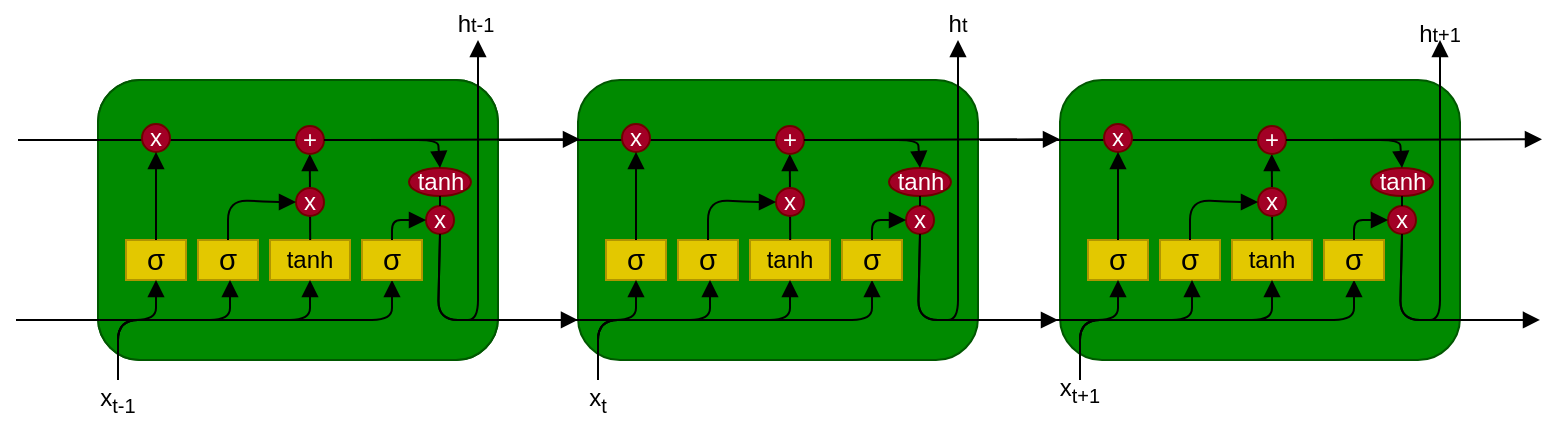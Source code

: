 <mxfile>
    <diagram id="69RqtxHt-V_hzP9CpBS5" name="Page-1">
        <mxGraphModel dx="1187" dy="697" grid="1" gridSize="10" guides="1" tooltips="1" connect="1" arrows="1" fold="1" page="1" pageScale="1" pageWidth="850" pageHeight="1100" math="0" shadow="0">
            <root>
                <mxCell id="0"/>
                <mxCell id="1" parent="0"/>
                <mxCell id="18" value="" style="rounded=1;whiteSpace=wrap;html=1;fillColor=#008a00;fontColor=#ffffff;strokeColor=#005700;" vertex="1" parent="1">
                    <mxGeometry x="290" y="260" width="200" height="140" as="geometry"/>
                </mxCell>
                <mxCell id="20" value="&lt;span style=&quot;font-size:11.0pt;line-height:107%;&lt;br/&gt;font-family:&amp;quot;Calibri&amp;quot;,sans-serif;mso-ascii-theme-font:minor-latin;mso-fareast-font-family:&lt;br/&gt;&amp;quot;Times New Roman&amp;quot;;mso-fareast-theme-font:minor-fareast;mso-hansi-theme-font:&lt;br/&gt;minor-latin;mso-bidi-theme-font:minor-latin;mso-ansi-language:EN-US;mso-fareast-language:&lt;br/&gt;EN-US;mso-bidi-language:AR-SA&quot;&gt;σ&lt;/span&gt;" style="rounded=0;whiteSpace=wrap;html=1;fillColor=#e3c800;fontColor=#000000;strokeColor=#B09500;" vertex="1" parent="18">
                    <mxGeometry x="50" y="80" width="30" height="20" as="geometry"/>
                </mxCell>
                <mxCell id="21" value="&lt;span style=&quot;font-size:11.0pt;line-height:107%;&lt;br/&gt;font-family:&amp;quot;Calibri&amp;quot;,sans-serif;mso-ascii-theme-font:minor-latin;mso-fareast-font-family:&lt;br/&gt;&amp;quot;Times New Roman&amp;quot;;mso-fareast-theme-font:minor-fareast;mso-hansi-theme-font:&lt;br/&gt;minor-latin;mso-bidi-theme-font:minor-latin;mso-ansi-language:EN-US;mso-fareast-language:&lt;br/&gt;EN-US;mso-bidi-language:AR-SA&quot;&gt;σ&lt;/span&gt;" style="rounded=0;whiteSpace=wrap;html=1;fillColor=#e3c800;fontColor=#000000;strokeColor=#B09500;" vertex="1" parent="18">
                    <mxGeometry x="14" y="80" width="30" height="20" as="geometry"/>
                </mxCell>
                <mxCell id="22" value="tanh" style="rounded=0;whiteSpace=wrap;html=1;fillColor=#e3c800;fontColor=#000000;strokeColor=#B09500;" vertex="1" parent="18">
                    <mxGeometry x="86.0" y="80" width="40" height="20" as="geometry"/>
                </mxCell>
                <mxCell id="46" value="" style="endArrow=block;html=1;startArrow=none;startFill=0;endFill=1;strokeColor=#000000;entryX=0.5;entryY=1;entryDx=0;entryDy=0;" edge="1" parent="18">
                    <mxGeometry width="50" height="50" relative="1" as="geometry">
                        <mxPoint x="10" y="150" as="sourcePoint"/>
                        <mxPoint x="66" y="100" as="targetPoint"/>
                        <Array as="points">
                            <mxPoint x="10" y="120"/>
                            <mxPoint x="66" y="120"/>
                        </Array>
                    </mxGeometry>
                </mxCell>
                <mxCell id="47" value="" style="endArrow=block;html=1;startArrow=none;startFill=0;endFill=1;strokeColor=#000000;entryX=0.5;entryY=1;entryDx=0;entryDy=0;" edge="1" parent="18" target="48">
                    <mxGeometry width="50" height="50" relative="1" as="geometry">
                        <mxPoint x="10" y="150" as="sourcePoint"/>
                        <mxPoint x="146" y="100" as="targetPoint"/>
                        <Array as="points">
                            <mxPoint x="10" y="120"/>
                            <mxPoint x="147" y="120"/>
                        </Array>
                    </mxGeometry>
                </mxCell>
                <mxCell id="49" value="" style="endArrow=block;html=1;exitX=0.5;exitY=0;exitDx=0;exitDy=0;startArrow=none;startFill=0;endFill=1;strokeColor=#000000;rounded=1;entryX=0.5;entryY=1;entryDx=0;entryDy=0;" edge="1" parent="18">
                    <mxGeometry width="50" height="50" relative="1" as="geometry">
                        <mxPoint x="106.1" y="80.0" as="sourcePoint"/>
                        <mxPoint x="105.9" y="37.0" as="targetPoint"/>
                        <Array as="points"/>
                    </mxGeometry>
                </mxCell>
                <mxCell id="51" value="x" style="ellipse;whiteSpace=wrap;html=1;fillColor=#a20025;fontColor=#ffffff;strokeColor=#6F0000;" vertex="1" parent="18">
                    <mxGeometry x="99" y="54" width="14" height="14" as="geometry"/>
                </mxCell>
                <mxCell id="53" value="x" style="ellipse;whiteSpace=wrap;html=1;fillColor=#a20025;fontColor=#ffffff;strokeColor=#6F0000;" vertex="1" parent="18">
                    <mxGeometry x="164" y="63" width="14" height="14" as="geometry"/>
                </mxCell>
                <mxCell id="55" value="tanh" style="ellipse;whiteSpace=wrap;html=1;fillColor=#a20025;fontColor=#ffffff;strokeColor=#6F0000;" vertex="1" parent="18">
                    <mxGeometry x="155.5" y="44" width="31" height="14" as="geometry"/>
                </mxCell>
                <mxCell id="58" value="" style="endArrow=none;html=1;startArrow=none;startFill=0;endFill=0;strokeColor=#000000;entryX=0.5;entryY=0;entryDx=0;entryDy=0;exitX=0.5;exitY=1;exitDx=0;exitDy=0;" edge="1" parent="18" source="55" target="53">
                    <mxGeometry width="50" height="50" relative="1" as="geometry">
                        <mxPoint x="123.0" y="40" as="sourcePoint"/>
                        <mxPoint x="181" y="54" as="targetPoint"/>
                        <Array as="points"/>
                    </mxGeometry>
                </mxCell>
                <mxCell id="25" value="" style="rounded=1;whiteSpace=wrap;html=1;fillColor=#008a00;fontColor=#ffffff;strokeColor=#005700;" vertex="1" parent="1">
                    <mxGeometry x="50" y="260" width="200" height="140" as="geometry"/>
                </mxCell>
                <mxCell id="28" value="" style="endArrow=block;html=1;startArrow=none;startFill=0;endFill=1;strokeColor=#000000;entryX=0.5;entryY=1;entryDx=0;entryDy=0;" edge="1" parent="1" target="22">
                    <mxGeometry width="50" height="50" relative="1" as="geometry">
                        <mxPoint x="300" y="410" as="sourcePoint"/>
                        <mxPoint x="392.8" y="330" as="targetPoint"/>
                        <Array as="points">
                            <mxPoint x="300" y="380"/>
                            <mxPoint x="396" y="380"/>
                        </Array>
                    </mxGeometry>
                </mxCell>
                <mxCell id="30" value="&lt;font color=&quot;#000000&quot;&gt;x&lt;sub style=&quot;&quot;&gt;t&lt;/sub&gt;&lt;/font&gt;" style="text;html=1;strokeColor=none;fillColor=none;align=center;verticalAlign=middle;whiteSpace=wrap;rounded=0;" vertex="1" parent="1">
                    <mxGeometry x="290" y="410" width="20" height="20" as="geometry"/>
                </mxCell>
                <mxCell id="32" value="&lt;font color=&quot;#000000&quot;&gt;&lt;sub style=&quot;&quot;&gt;&lt;span style=&quot;font-size: 12px;&quot;&gt;h&lt;/span&gt;t&lt;/sub&gt;&lt;/font&gt;" style="text;html=1;strokeColor=none;fillColor=none;align=center;verticalAlign=middle;whiteSpace=wrap;rounded=0;" vertex="1" parent="1">
                    <mxGeometry x="465" y="220" width="30" height="20" as="geometry"/>
                </mxCell>
                <mxCell id="33" value="" style="endArrow=block;html=1;startArrow=none;startFill=0;endFill=1;strokeColor=#000000;entryX=-0.009;entryY=0.283;entryDx=0;entryDy=0;entryPerimeter=0;" edge="1" parent="1">
                    <mxGeometry width="50" height="50" relative="1" as="geometry">
                        <mxPoint x="330" y="290" as="sourcePoint"/>
                        <mxPoint x="531.0" y="289.62" as="targetPoint"/>
                        <Array as="points">
                            <mxPoint x="382.8" y="290"/>
                            <mxPoint x="412.8" y="290"/>
                        </Array>
                    </mxGeometry>
                </mxCell>
                <mxCell id="34" value="" style="endArrow=block;html=1;startArrow=none;startFill=0;endFill=1;strokeColor=#000000;exitX=0.981;exitY=0.929;exitDx=0;exitDy=0;exitPerimeter=0;entryX=0.5;entryY=1;entryDx=0;entryDy=0;" edge="1" parent="1" target="21">
                    <mxGeometry width="50" height="50" relative="1" as="geometry">
                        <mxPoint x="249.0" y="380.06" as="sourcePoint"/>
                        <mxPoint x="412.2" y="330.24" as="targetPoint"/>
                        <Array as="points">
                            <mxPoint x="272.8" y="380"/>
                            <mxPoint x="282.8" y="380"/>
                            <mxPoint x="319" y="380"/>
                        </Array>
                    </mxGeometry>
                </mxCell>
                <mxCell id="42" value="" style="endArrow=block;html=1;startArrow=none;startFill=0;endFill=1;strokeColor=#000000;rounded=1;exitX=0.5;exitY=1;exitDx=0;exitDy=0;" edge="1" parent="1" source="53">
                    <mxGeometry width="50" height="50" relative="1" as="geometry">
                        <mxPoint x="469.8" y="290" as="sourcePoint"/>
                        <mxPoint x="480" y="240" as="targetPoint"/>
                        <Array as="points">
                            <mxPoint x="460" y="380"/>
                            <mxPoint x="480" y="380"/>
                        </Array>
                    </mxGeometry>
                </mxCell>
                <mxCell id="48" value="&lt;span style=&quot;font-size:11.0pt;line-height:107%;&lt;br/&gt;font-family:&amp;quot;Calibri&amp;quot;,sans-serif;mso-ascii-theme-font:minor-latin;mso-fareast-font-family:&lt;br/&gt;&amp;quot;Times New Roman&amp;quot;;mso-fareast-theme-font:minor-fareast;mso-hansi-theme-font:&lt;br/&gt;minor-latin;mso-bidi-theme-font:minor-latin;mso-ansi-language:EN-US;mso-fareast-language:&lt;br/&gt;EN-US;mso-bidi-language:AR-SA&quot;&gt;σ&lt;/span&gt;" style="rounded=0;whiteSpace=wrap;html=1;fillColor=#e3c800;fontColor=#000000;strokeColor=#B09500;" vertex="1" parent="1">
                    <mxGeometry x="422" y="340" width="30" height="20" as="geometry"/>
                </mxCell>
                <mxCell id="50" value="" style="endArrow=none;html=1;startArrow=none;startFill=0;endFill=1;strokeColor=#000000;exitX=1;exitY=0.214;exitDx=0;exitDy=0;exitPerimeter=0;" edge="1" parent="1" source="25">
                    <mxGeometry width="50" height="50" relative="1" as="geometry">
                        <mxPoint x="262.8" y="290.0" as="sourcePoint"/>
                        <mxPoint x="360" y="290" as="targetPoint"/>
                        <Array as="points"/>
                    </mxGeometry>
                </mxCell>
                <mxCell id="36" value="+" style="ellipse;whiteSpace=wrap;html=1;fillColor=#a20025;fontColor=#ffffff;strokeColor=#6F0000;" vertex="1" parent="1">
                    <mxGeometry x="389" y="283" width="14" height="14" as="geometry"/>
                </mxCell>
                <mxCell id="35" value="x" style="ellipse;whiteSpace=wrap;html=1;fillColor=#a20025;fontColor=#ffffff;strokeColor=#6F0000;" vertex="1" parent="1">
                    <mxGeometry x="312" y="282" width="14" height="14" as="geometry"/>
                </mxCell>
                <mxCell id="40" value="" style="endArrow=block;html=1;exitX=0.5;exitY=0;exitDx=0;exitDy=0;startArrow=none;startFill=0;endFill=1;strokeColor=#000000;rounded=1;entryX=0.5;entryY=1;entryDx=0;entryDy=0;" edge="1" parent="1" source="21" target="35">
                    <mxGeometry width="50" height="50" relative="1" as="geometry">
                        <mxPoint x="367.66" y="330" as="sourcePoint"/>
                        <mxPoint x="270" y="350" as="targetPoint"/>
                        <Array as="points"/>
                    </mxGeometry>
                </mxCell>
                <mxCell id="52" value="" style="endArrow=block;html=1;startArrow=none;startFill=0;endFill=1;strokeColor=#000000;entryX=0;entryY=0.5;entryDx=0;entryDy=0;" edge="1" parent="1" target="51">
                    <mxGeometry width="50" height="50" relative="1" as="geometry">
                        <mxPoint x="355" y="340" as="sourcePoint"/>
                        <mxPoint x="411" y="290" as="targetPoint"/>
                        <Array as="points">
                            <mxPoint x="355" y="320"/>
                            <mxPoint x="380" y="321"/>
                        </Array>
                    </mxGeometry>
                </mxCell>
                <mxCell id="54" value="" style="endArrow=block;html=1;startArrow=none;startFill=0;endFill=1;strokeColor=#000000;entryX=0;entryY=0.5;entryDx=0;entryDy=0;" edge="1" parent="1" target="53">
                    <mxGeometry width="50" height="50" relative="1" as="geometry">
                        <mxPoint x="437" y="340" as="sourcePoint"/>
                        <mxPoint x="452" y="330" as="targetPoint"/>
                        <Array as="points">
                            <mxPoint x="437" y="330"/>
                        </Array>
                    </mxGeometry>
                </mxCell>
                <mxCell id="57" value="" style="endArrow=block;html=1;startArrow=none;startFill=0;endFill=1;strokeColor=#000000;entryX=0.5;entryY=0;entryDx=0;entryDy=0;exitX=1;exitY=0.5;exitDx=0;exitDy=0;" edge="1" parent="1" source="36" target="55">
                    <mxGeometry width="50" height="50" relative="1" as="geometry">
                        <mxPoint x="425" y="310" as="sourcePoint"/>
                        <mxPoint x="442.0" y="300" as="targetPoint"/>
                        <Array as="points">
                            <mxPoint x="460" y="290"/>
                        </Array>
                    </mxGeometry>
                </mxCell>
                <mxCell id="59" value="" style="endArrow=block;html=1;startArrow=none;startFill=0;endFill=1;strokeColor=#000000;exitX=0.5;exitY=1;exitDx=0;exitDy=0;" edge="1" parent="1" source="53">
                    <mxGeometry width="50" height="50" relative="1" as="geometry">
                        <mxPoint x="413.0" y="300" as="sourcePoint"/>
                        <mxPoint x="530" y="380" as="targetPoint"/>
                        <Array as="points">
                            <mxPoint x="460" y="380"/>
                        </Array>
                    </mxGeometry>
                </mxCell>
                <mxCell id="60" value="" style="rounded=1;whiteSpace=wrap;html=1;fillColor=#008a00;fontColor=#ffffff;strokeColor=#005700;" vertex="1" parent="1">
                    <mxGeometry x="50" y="260" width="200" height="140" as="geometry"/>
                </mxCell>
                <mxCell id="61" value="&lt;span style=&quot;font-size:11.0pt;line-height:107%;&lt;br/&gt;font-family:&amp;quot;Calibri&amp;quot;,sans-serif;mso-ascii-theme-font:minor-latin;mso-fareast-font-family:&lt;br/&gt;&amp;quot;Times New Roman&amp;quot;;mso-fareast-theme-font:minor-fareast;mso-hansi-theme-font:&lt;br/&gt;minor-latin;mso-bidi-theme-font:minor-latin;mso-ansi-language:EN-US;mso-fareast-language:&lt;br/&gt;EN-US;mso-bidi-language:AR-SA&quot;&gt;σ&lt;/span&gt;" style="rounded=0;whiteSpace=wrap;html=1;fillColor=#e3c800;fontColor=#000000;strokeColor=#B09500;" vertex="1" parent="60">
                    <mxGeometry x="50" y="80" width="30" height="20" as="geometry"/>
                </mxCell>
                <mxCell id="62" value="&lt;span style=&quot;font-size:11.0pt;line-height:107%;&lt;br/&gt;font-family:&amp;quot;Calibri&amp;quot;,sans-serif;mso-ascii-theme-font:minor-latin;mso-fareast-font-family:&lt;br/&gt;&amp;quot;Times New Roman&amp;quot;;mso-fareast-theme-font:minor-fareast;mso-hansi-theme-font:&lt;br/&gt;minor-latin;mso-bidi-theme-font:minor-latin;mso-ansi-language:EN-US;mso-fareast-language:&lt;br/&gt;EN-US;mso-bidi-language:AR-SA&quot;&gt;σ&lt;/span&gt;" style="rounded=0;whiteSpace=wrap;html=1;fillColor=#e3c800;fontColor=#000000;strokeColor=#B09500;" vertex="1" parent="60">
                    <mxGeometry x="14" y="80" width="30" height="20" as="geometry"/>
                </mxCell>
                <mxCell id="63" value="tanh" style="rounded=0;whiteSpace=wrap;html=1;fillColor=#e3c800;fontColor=#000000;strokeColor=#B09500;" vertex="1" parent="60">
                    <mxGeometry x="86.0" y="80" width="40" height="20" as="geometry"/>
                </mxCell>
                <mxCell id="64" value="" style="endArrow=block;html=1;startArrow=none;startFill=0;endFill=1;strokeColor=#000000;entryX=0.5;entryY=1;entryDx=0;entryDy=0;" edge="1" parent="60">
                    <mxGeometry width="50" height="50" relative="1" as="geometry">
                        <mxPoint x="10" y="150" as="sourcePoint"/>
                        <mxPoint x="66" y="100" as="targetPoint"/>
                        <Array as="points">
                            <mxPoint x="10" y="120"/>
                            <mxPoint x="66" y="120"/>
                        </Array>
                    </mxGeometry>
                </mxCell>
                <mxCell id="65" value="" style="endArrow=block;html=1;startArrow=none;startFill=0;endFill=1;strokeColor=#000000;entryX=0.5;entryY=1;entryDx=0;entryDy=0;" edge="1" parent="60" target="77">
                    <mxGeometry width="50" height="50" relative="1" as="geometry">
                        <mxPoint x="10" y="150" as="sourcePoint"/>
                        <mxPoint x="146" y="100" as="targetPoint"/>
                        <Array as="points">
                            <mxPoint x="10" y="120"/>
                            <mxPoint x="147" y="120"/>
                        </Array>
                    </mxGeometry>
                </mxCell>
                <mxCell id="66" value="" style="endArrow=block;html=1;exitX=0.5;exitY=0;exitDx=0;exitDy=0;startArrow=none;startFill=0;endFill=1;strokeColor=#000000;rounded=1;entryX=0.5;entryY=1;entryDx=0;entryDy=0;" edge="1" parent="60">
                    <mxGeometry width="50" height="50" relative="1" as="geometry">
                        <mxPoint x="106.1" y="80.0" as="sourcePoint"/>
                        <mxPoint x="105.9" y="37.0" as="targetPoint"/>
                        <Array as="points"/>
                    </mxGeometry>
                </mxCell>
                <mxCell id="67" value="x" style="ellipse;whiteSpace=wrap;html=1;fillColor=#a20025;fontColor=#ffffff;strokeColor=#6F0000;" vertex="1" parent="60">
                    <mxGeometry x="99" y="54" width="14" height="14" as="geometry"/>
                </mxCell>
                <mxCell id="68" value="x" style="ellipse;whiteSpace=wrap;html=1;fillColor=#a20025;fontColor=#ffffff;strokeColor=#6F0000;" vertex="1" parent="60">
                    <mxGeometry x="164" y="63" width="14" height="14" as="geometry"/>
                </mxCell>
                <mxCell id="69" value="tanh" style="ellipse;whiteSpace=wrap;html=1;fillColor=#a20025;fontColor=#ffffff;strokeColor=#6F0000;" vertex="1" parent="60">
                    <mxGeometry x="155.5" y="44" width="31" height="14" as="geometry"/>
                </mxCell>
                <mxCell id="70" value="" style="endArrow=none;html=1;startArrow=none;startFill=0;endFill=0;strokeColor=#000000;entryX=0.5;entryY=0;entryDx=0;entryDy=0;exitX=0.5;exitY=1;exitDx=0;exitDy=0;" edge="1" parent="60" source="69" target="68">
                    <mxGeometry width="50" height="50" relative="1" as="geometry">
                        <mxPoint x="123.0" y="40" as="sourcePoint"/>
                        <mxPoint x="181" y="54" as="targetPoint"/>
                        <Array as="points"/>
                    </mxGeometry>
                </mxCell>
                <mxCell id="71" value="" style="endArrow=block;html=1;startArrow=none;startFill=0;endFill=1;strokeColor=#000000;entryX=0.5;entryY=1;entryDx=0;entryDy=0;" edge="1" parent="1" target="63">
                    <mxGeometry width="50" height="50" relative="1" as="geometry">
                        <mxPoint x="60" y="410" as="sourcePoint"/>
                        <mxPoint x="152.8" y="330" as="targetPoint"/>
                        <Array as="points">
                            <mxPoint x="60" y="380"/>
                            <mxPoint x="156" y="380"/>
                        </Array>
                    </mxGeometry>
                </mxCell>
                <mxCell id="72" value="&lt;font color=&quot;#000000&quot;&gt;x&lt;sub style=&quot;&quot;&gt;t-1&lt;/sub&gt;&lt;/font&gt;" style="text;html=1;strokeColor=none;fillColor=none;align=center;verticalAlign=middle;whiteSpace=wrap;rounded=0;" vertex="1" parent="1">
                    <mxGeometry x="50" y="410" width="20" height="20" as="geometry"/>
                </mxCell>
                <mxCell id="73" value="&lt;font color=&quot;#000000&quot;&gt;&lt;sub style=&quot;&quot;&gt;&lt;span style=&quot;font-size: 12px;&quot;&gt;h&lt;/span&gt;t-1&lt;/sub&gt;&lt;/font&gt;" style="text;html=1;strokeColor=none;fillColor=none;align=center;verticalAlign=middle;whiteSpace=wrap;rounded=0;" vertex="1" parent="1">
                    <mxGeometry x="224" y="220" width="30" height="20" as="geometry"/>
                </mxCell>
                <mxCell id="74" value="" style="endArrow=block;html=1;startArrow=none;startFill=0;endFill=1;strokeColor=#000000;entryX=-0.009;entryY=0.283;entryDx=0;entryDy=0;entryPerimeter=0;" edge="1" parent="1">
                    <mxGeometry width="50" height="50" relative="1" as="geometry">
                        <mxPoint x="90" y="290" as="sourcePoint"/>
                        <mxPoint x="291" y="289.62" as="targetPoint"/>
                        <Array as="points">
                            <mxPoint x="142.8" y="290"/>
                            <mxPoint x="172.8" y="290"/>
                        </Array>
                    </mxGeometry>
                </mxCell>
                <mxCell id="75" value="" style="endArrow=block;html=1;startArrow=none;startFill=0;endFill=1;strokeColor=#000000;exitX=0.981;exitY=0.929;exitDx=0;exitDy=0;exitPerimeter=0;entryX=0.5;entryY=1;entryDx=0;entryDy=0;" edge="1" parent="1" target="62">
                    <mxGeometry width="50" height="50" relative="1" as="geometry">
                        <mxPoint x="9" y="380.06" as="sourcePoint"/>
                        <mxPoint x="172.2" y="330.24" as="targetPoint"/>
                        <Array as="points">
                            <mxPoint x="32.8" y="380"/>
                            <mxPoint x="42.8" y="380"/>
                            <mxPoint x="79" y="380"/>
                        </Array>
                    </mxGeometry>
                </mxCell>
                <mxCell id="76" value="" style="endArrow=block;html=1;startArrow=none;startFill=0;endFill=1;strokeColor=#000000;rounded=1;exitX=0.5;exitY=1;exitDx=0;exitDy=0;" edge="1" parent="1" source="68">
                    <mxGeometry width="50" height="50" relative="1" as="geometry">
                        <mxPoint x="229.8" y="290" as="sourcePoint"/>
                        <mxPoint x="240" y="240" as="targetPoint"/>
                        <Array as="points">
                            <mxPoint x="220" y="380"/>
                            <mxPoint x="240" y="380"/>
                        </Array>
                    </mxGeometry>
                </mxCell>
                <mxCell id="77" value="&lt;span style=&quot;font-size:11.0pt;line-height:107%;&lt;br/&gt;font-family:&amp;quot;Calibri&amp;quot;,sans-serif;mso-ascii-theme-font:minor-latin;mso-fareast-font-family:&lt;br/&gt;&amp;quot;Times New Roman&amp;quot;;mso-fareast-theme-font:minor-fareast;mso-hansi-theme-font:&lt;br/&gt;minor-latin;mso-bidi-theme-font:minor-latin;mso-ansi-language:EN-US;mso-fareast-language:&lt;br/&gt;EN-US;mso-bidi-language:AR-SA&quot;&gt;σ&lt;/span&gt;" style="rounded=0;whiteSpace=wrap;html=1;fillColor=#e3c800;fontColor=#000000;strokeColor=#B09500;" vertex="1" parent="1">
                    <mxGeometry x="182" y="340" width="30" height="20" as="geometry"/>
                </mxCell>
                <mxCell id="78" value="" style="endArrow=none;html=1;startArrow=none;startFill=0;endFill=1;strokeColor=#000000;exitX=1;exitY=0.214;exitDx=0;exitDy=0;exitPerimeter=0;" edge="1" parent="1">
                    <mxGeometry width="50" height="50" relative="1" as="geometry">
                        <mxPoint x="10" y="289.96" as="sourcePoint"/>
                        <mxPoint x="120" y="290" as="targetPoint"/>
                        <Array as="points"/>
                    </mxGeometry>
                </mxCell>
                <mxCell id="79" value="+" style="ellipse;whiteSpace=wrap;html=1;fillColor=#a20025;fontColor=#ffffff;strokeColor=#6F0000;" vertex="1" parent="1">
                    <mxGeometry x="149" y="283" width="14" height="14" as="geometry"/>
                </mxCell>
                <mxCell id="80" value="x" style="ellipse;whiteSpace=wrap;html=1;fillColor=#a20025;fontColor=#ffffff;strokeColor=#6F0000;" vertex="1" parent="1">
                    <mxGeometry x="72" y="282" width="14" height="14" as="geometry"/>
                </mxCell>
                <mxCell id="81" value="" style="endArrow=block;html=1;exitX=0.5;exitY=0;exitDx=0;exitDy=0;startArrow=none;startFill=0;endFill=1;strokeColor=#000000;rounded=1;entryX=0.5;entryY=1;entryDx=0;entryDy=0;" edge="1" parent="1" source="62" target="80">
                    <mxGeometry width="50" height="50" relative="1" as="geometry">
                        <mxPoint x="127.66" y="330" as="sourcePoint"/>
                        <mxPoint x="30" y="350" as="targetPoint"/>
                        <Array as="points"/>
                    </mxGeometry>
                </mxCell>
                <mxCell id="82" value="" style="endArrow=block;html=1;startArrow=none;startFill=0;endFill=1;strokeColor=#000000;entryX=0;entryY=0.5;entryDx=0;entryDy=0;" edge="1" parent="1" target="67">
                    <mxGeometry width="50" height="50" relative="1" as="geometry">
                        <mxPoint x="115" y="340" as="sourcePoint"/>
                        <mxPoint x="171" y="290" as="targetPoint"/>
                        <Array as="points">
                            <mxPoint x="115" y="320"/>
                            <mxPoint x="140" y="321"/>
                        </Array>
                    </mxGeometry>
                </mxCell>
                <mxCell id="83" value="" style="endArrow=block;html=1;startArrow=none;startFill=0;endFill=1;strokeColor=#000000;entryX=0;entryY=0.5;entryDx=0;entryDy=0;" edge="1" parent="1" target="68">
                    <mxGeometry width="50" height="50" relative="1" as="geometry">
                        <mxPoint x="197" y="340" as="sourcePoint"/>
                        <mxPoint x="212" y="330" as="targetPoint"/>
                        <Array as="points">
                            <mxPoint x="197" y="330"/>
                        </Array>
                    </mxGeometry>
                </mxCell>
                <mxCell id="84" value="" style="endArrow=block;html=1;startArrow=none;startFill=0;endFill=1;strokeColor=#000000;entryX=0.5;entryY=0;entryDx=0;entryDy=0;exitX=1;exitY=0.5;exitDx=0;exitDy=0;" edge="1" parent="1" source="79" target="69">
                    <mxGeometry width="50" height="50" relative="1" as="geometry">
                        <mxPoint x="185" y="310" as="sourcePoint"/>
                        <mxPoint x="202.0" y="300" as="targetPoint"/>
                        <Array as="points">
                            <mxPoint x="220" y="290"/>
                        </Array>
                    </mxGeometry>
                </mxCell>
                <mxCell id="85" value="" style="endArrow=block;html=1;startArrow=none;startFill=0;endFill=1;strokeColor=#000000;entryX=0;entryY=0.857;entryDx=0;entryDy=0;exitX=0.5;exitY=1;exitDx=0;exitDy=0;entryPerimeter=0;" edge="1" parent="1" source="68">
                    <mxGeometry width="50" height="50" relative="1" as="geometry">
                        <mxPoint x="173.0" y="300" as="sourcePoint"/>
                        <mxPoint x="290" y="379.98" as="targetPoint"/>
                        <Array as="points">
                            <mxPoint x="220" y="380"/>
                        </Array>
                    </mxGeometry>
                </mxCell>
                <mxCell id="86" value="" style="rounded=1;whiteSpace=wrap;html=1;fillColor=#008a00;fontColor=#ffffff;strokeColor=#005700;" vertex="1" parent="1">
                    <mxGeometry x="531" y="260" width="200" height="140" as="geometry"/>
                </mxCell>
                <mxCell id="87" value="&lt;span style=&quot;font-size:11.0pt;line-height:107%;&lt;br/&gt;font-family:&amp;quot;Calibri&amp;quot;,sans-serif;mso-ascii-theme-font:minor-latin;mso-fareast-font-family:&lt;br/&gt;&amp;quot;Times New Roman&amp;quot;;mso-fareast-theme-font:minor-fareast;mso-hansi-theme-font:&lt;br/&gt;minor-latin;mso-bidi-theme-font:minor-latin;mso-ansi-language:EN-US;mso-fareast-language:&lt;br/&gt;EN-US;mso-bidi-language:AR-SA&quot;&gt;σ&lt;/span&gt;" style="rounded=0;whiteSpace=wrap;html=1;fillColor=#e3c800;fontColor=#000000;strokeColor=#B09500;" vertex="1" parent="86">
                    <mxGeometry x="50" y="80" width="30" height="20" as="geometry"/>
                </mxCell>
                <mxCell id="88" value="&lt;span style=&quot;font-size:11.0pt;line-height:107%;&lt;br/&gt;font-family:&amp;quot;Calibri&amp;quot;,sans-serif;mso-ascii-theme-font:minor-latin;mso-fareast-font-family:&lt;br/&gt;&amp;quot;Times New Roman&amp;quot;;mso-fareast-theme-font:minor-fareast;mso-hansi-theme-font:&lt;br/&gt;minor-latin;mso-bidi-theme-font:minor-latin;mso-ansi-language:EN-US;mso-fareast-language:&lt;br/&gt;EN-US;mso-bidi-language:AR-SA&quot;&gt;σ&lt;/span&gt;" style="rounded=0;whiteSpace=wrap;html=1;fillColor=#e3c800;fontColor=#000000;strokeColor=#B09500;" vertex="1" parent="86">
                    <mxGeometry x="14" y="80" width="30" height="20" as="geometry"/>
                </mxCell>
                <mxCell id="89" value="tanh" style="rounded=0;whiteSpace=wrap;html=1;fillColor=#e3c800;fontColor=#000000;strokeColor=#B09500;" vertex="1" parent="86">
                    <mxGeometry x="86.0" y="80" width="40" height="20" as="geometry"/>
                </mxCell>
                <mxCell id="90" value="" style="endArrow=block;html=1;startArrow=none;startFill=0;endFill=1;strokeColor=#000000;entryX=0.5;entryY=1;entryDx=0;entryDy=0;" edge="1" parent="86">
                    <mxGeometry width="50" height="50" relative="1" as="geometry">
                        <mxPoint x="10" y="150" as="sourcePoint"/>
                        <mxPoint x="66" y="100" as="targetPoint"/>
                        <Array as="points">
                            <mxPoint x="10" y="120"/>
                            <mxPoint x="66" y="120"/>
                        </Array>
                    </mxGeometry>
                </mxCell>
                <mxCell id="91" value="" style="endArrow=block;html=1;startArrow=none;startFill=0;endFill=1;strokeColor=#000000;entryX=0.5;entryY=1;entryDx=0;entryDy=0;" edge="1" parent="86" target="103">
                    <mxGeometry width="50" height="50" relative="1" as="geometry">
                        <mxPoint x="10" y="150" as="sourcePoint"/>
                        <mxPoint x="146" y="100" as="targetPoint"/>
                        <Array as="points">
                            <mxPoint x="10" y="120"/>
                            <mxPoint x="147" y="120"/>
                        </Array>
                    </mxGeometry>
                </mxCell>
                <mxCell id="92" value="" style="endArrow=block;html=1;exitX=0.5;exitY=0;exitDx=0;exitDy=0;startArrow=none;startFill=0;endFill=1;strokeColor=#000000;rounded=1;entryX=0.5;entryY=1;entryDx=0;entryDy=0;" edge="1" parent="86">
                    <mxGeometry width="50" height="50" relative="1" as="geometry">
                        <mxPoint x="106.1" y="80.0" as="sourcePoint"/>
                        <mxPoint x="105.9" y="37.0" as="targetPoint"/>
                        <Array as="points"/>
                    </mxGeometry>
                </mxCell>
                <mxCell id="93" value="x" style="ellipse;whiteSpace=wrap;html=1;fillColor=#a20025;fontColor=#ffffff;strokeColor=#6F0000;" vertex="1" parent="86">
                    <mxGeometry x="99" y="54" width="14" height="14" as="geometry"/>
                </mxCell>
                <mxCell id="94" value="x" style="ellipse;whiteSpace=wrap;html=1;fillColor=#a20025;fontColor=#ffffff;strokeColor=#6F0000;" vertex="1" parent="86">
                    <mxGeometry x="164" y="63" width="14" height="14" as="geometry"/>
                </mxCell>
                <mxCell id="95" value="tanh" style="ellipse;whiteSpace=wrap;html=1;fillColor=#a20025;fontColor=#ffffff;strokeColor=#6F0000;" vertex="1" parent="86">
                    <mxGeometry x="155.5" y="44" width="31" height="14" as="geometry"/>
                </mxCell>
                <mxCell id="96" value="" style="endArrow=none;html=1;startArrow=none;startFill=0;endFill=0;strokeColor=#000000;entryX=0.5;entryY=0;entryDx=0;entryDy=0;exitX=0.5;exitY=1;exitDx=0;exitDy=0;" edge="1" parent="86" source="95" target="94">
                    <mxGeometry width="50" height="50" relative="1" as="geometry">
                        <mxPoint x="123.0" y="40" as="sourcePoint"/>
                        <mxPoint x="181" y="54" as="targetPoint"/>
                        <Array as="points"/>
                    </mxGeometry>
                </mxCell>
                <mxCell id="97" value="" style="endArrow=block;html=1;startArrow=none;startFill=0;endFill=1;strokeColor=#000000;entryX=0.5;entryY=1;entryDx=0;entryDy=0;" edge="1" parent="1" target="89">
                    <mxGeometry width="50" height="50" relative="1" as="geometry">
                        <mxPoint x="541" y="410" as="sourcePoint"/>
                        <mxPoint x="633.8" y="330" as="targetPoint"/>
                        <Array as="points">
                            <mxPoint x="541" y="380"/>
                            <mxPoint x="637" y="380"/>
                        </Array>
                    </mxGeometry>
                </mxCell>
                <mxCell id="98" value="&lt;font color=&quot;#000000&quot;&gt;x&lt;sub style=&quot;&quot;&gt;t+1&lt;/sub&gt;&lt;/font&gt;" style="text;html=1;strokeColor=none;fillColor=none;align=center;verticalAlign=middle;whiteSpace=wrap;rounded=0;" vertex="1" parent="1">
                    <mxGeometry x="531" y="405" width="20" height="20" as="geometry"/>
                </mxCell>
                <mxCell id="99" value="&lt;font color=&quot;#000000&quot;&gt;&lt;sub style=&quot;&quot;&gt;&lt;span style=&quot;font-size: 12px;&quot;&gt;h&lt;/span&gt;t+1&lt;/sub&gt;&lt;/font&gt;" style="text;html=1;strokeColor=none;fillColor=none;align=center;verticalAlign=middle;whiteSpace=wrap;rounded=0;" vertex="1" parent="1">
                    <mxGeometry x="706" y="225" width="30" height="20" as="geometry"/>
                </mxCell>
                <mxCell id="100" value="" style="endArrow=block;html=1;startArrow=none;startFill=0;endFill=1;strokeColor=#000000;entryX=-0.009;entryY=0.283;entryDx=0;entryDy=0;entryPerimeter=0;" edge="1" parent="1">
                    <mxGeometry width="50" height="50" relative="1" as="geometry">
                        <mxPoint x="571" y="290" as="sourcePoint"/>
                        <mxPoint x="772" y="289.62" as="targetPoint"/>
                        <Array as="points">
                            <mxPoint x="623.8" y="290"/>
                            <mxPoint x="653.8" y="290"/>
                        </Array>
                    </mxGeometry>
                </mxCell>
                <mxCell id="101" value="" style="endArrow=block;html=1;startArrow=none;startFill=0;endFill=1;strokeColor=#000000;exitX=0.981;exitY=0.929;exitDx=0;exitDy=0;exitPerimeter=0;entryX=0.5;entryY=1;entryDx=0;entryDy=0;" edge="1" parent="1" target="88">
                    <mxGeometry width="50" height="50" relative="1" as="geometry">
                        <mxPoint x="490" y="380.06" as="sourcePoint"/>
                        <mxPoint x="653.2" y="330.24" as="targetPoint"/>
                        <Array as="points">
                            <mxPoint x="513.8" y="380"/>
                            <mxPoint x="523.8" y="380"/>
                            <mxPoint x="560" y="380"/>
                        </Array>
                    </mxGeometry>
                </mxCell>
                <mxCell id="102" value="" style="endArrow=block;html=1;startArrow=none;startFill=0;endFill=1;strokeColor=#000000;rounded=1;exitX=0.5;exitY=1;exitDx=0;exitDy=0;" edge="1" parent="1" source="94">
                    <mxGeometry width="50" height="50" relative="1" as="geometry">
                        <mxPoint x="710.8" y="290" as="sourcePoint"/>
                        <mxPoint x="721" y="240" as="targetPoint"/>
                        <Array as="points">
                            <mxPoint x="701" y="380"/>
                            <mxPoint x="721" y="380"/>
                        </Array>
                    </mxGeometry>
                </mxCell>
                <mxCell id="103" value="&lt;span style=&quot;font-size:11.0pt;line-height:107%;&lt;br/&gt;font-family:&amp;quot;Calibri&amp;quot;,sans-serif;mso-ascii-theme-font:minor-latin;mso-fareast-font-family:&lt;br/&gt;&amp;quot;Times New Roman&amp;quot;;mso-fareast-theme-font:minor-fareast;mso-hansi-theme-font:&lt;br/&gt;minor-latin;mso-bidi-theme-font:minor-latin;mso-ansi-language:EN-US;mso-fareast-language:&lt;br/&gt;EN-US;mso-bidi-language:AR-SA&quot;&gt;σ&lt;/span&gt;" style="rounded=0;whiteSpace=wrap;html=1;fillColor=#e3c800;fontColor=#000000;strokeColor=#B09500;" vertex="1" parent="1">
                    <mxGeometry x="663" y="340" width="30" height="20" as="geometry"/>
                </mxCell>
                <mxCell id="104" value="" style="endArrow=none;html=1;startArrow=none;startFill=0;endFill=1;strokeColor=#000000;exitX=1;exitY=0.214;exitDx=0;exitDy=0;exitPerimeter=0;" edge="1" parent="1">
                    <mxGeometry width="50" height="50" relative="1" as="geometry">
                        <mxPoint x="491" y="289.96" as="sourcePoint"/>
                        <mxPoint x="601" y="290" as="targetPoint"/>
                        <Array as="points"/>
                    </mxGeometry>
                </mxCell>
                <mxCell id="105" value="+" style="ellipse;whiteSpace=wrap;html=1;fillColor=#a20025;fontColor=#ffffff;strokeColor=#6F0000;" vertex="1" parent="1">
                    <mxGeometry x="630" y="283" width="14" height="14" as="geometry"/>
                </mxCell>
                <mxCell id="106" value="x" style="ellipse;whiteSpace=wrap;html=1;fillColor=#a20025;fontColor=#ffffff;strokeColor=#6F0000;" vertex="1" parent="1">
                    <mxGeometry x="553" y="282" width="14" height="14" as="geometry"/>
                </mxCell>
                <mxCell id="107" value="" style="endArrow=block;html=1;exitX=0.5;exitY=0;exitDx=0;exitDy=0;startArrow=none;startFill=0;endFill=1;strokeColor=#000000;rounded=1;entryX=0.5;entryY=1;entryDx=0;entryDy=0;" edge="1" parent="1" source="88" target="106">
                    <mxGeometry width="50" height="50" relative="1" as="geometry">
                        <mxPoint x="608.66" y="330" as="sourcePoint"/>
                        <mxPoint x="511" y="350" as="targetPoint"/>
                        <Array as="points"/>
                    </mxGeometry>
                </mxCell>
                <mxCell id="108" value="" style="endArrow=block;html=1;startArrow=none;startFill=0;endFill=1;strokeColor=#000000;entryX=0;entryY=0.5;entryDx=0;entryDy=0;" edge="1" parent="1" target="93">
                    <mxGeometry width="50" height="50" relative="1" as="geometry">
                        <mxPoint x="596" y="340" as="sourcePoint"/>
                        <mxPoint x="652" y="290" as="targetPoint"/>
                        <Array as="points">
                            <mxPoint x="596" y="320"/>
                            <mxPoint x="621" y="321"/>
                        </Array>
                    </mxGeometry>
                </mxCell>
                <mxCell id="109" value="" style="endArrow=block;html=1;startArrow=none;startFill=0;endFill=1;strokeColor=#000000;entryX=0;entryY=0.5;entryDx=0;entryDy=0;" edge="1" parent="1" target="94">
                    <mxGeometry width="50" height="50" relative="1" as="geometry">
                        <mxPoint x="678" y="340" as="sourcePoint"/>
                        <mxPoint x="693" y="330" as="targetPoint"/>
                        <Array as="points">
                            <mxPoint x="678" y="330"/>
                        </Array>
                    </mxGeometry>
                </mxCell>
                <mxCell id="110" value="" style="endArrow=block;html=1;startArrow=none;startFill=0;endFill=1;strokeColor=#000000;entryX=0.5;entryY=0;entryDx=0;entryDy=0;exitX=1;exitY=0.5;exitDx=0;exitDy=0;" edge="1" parent="1" source="105" target="95">
                    <mxGeometry width="50" height="50" relative="1" as="geometry">
                        <mxPoint x="666" y="310" as="sourcePoint"/>
                        <mxPoint x="683.0" y="300" as="targetPoint"/>
                        <Array as="points">
                            <mxPoint x="701" y="290"/>
                        </Array>
                    </mxGeometry>
                </mxCell>
                <mxCell id="111" value="" style="endArrow=block;html=1;startArrow=none;startFill=0;endFill=1;strokeColor=#000000;entryX=0;entryY=0.857;entryDx=0;entryDy=0;exitX=0.5;exitY=1;exitDx=0;exitDy=0;entryPerimeter=0;" edge="1" parent="1" source="94">
                    <mxGeometry width="50" height="50" relative="1" as="geometry">
                        <mxPoint x="654.0" y="300" as="sourcePoint"/>
                        <mxPoint x="771" y="379.98" as="targetPoint"/>
                        <Array as="points">
                            <mxPoint x="701" y="380"/>
                        </Array>
                    </mxGeometry>
                </mxCell>
            </root>
        </mxGraphModel>
    </diagram>
</mxfile>